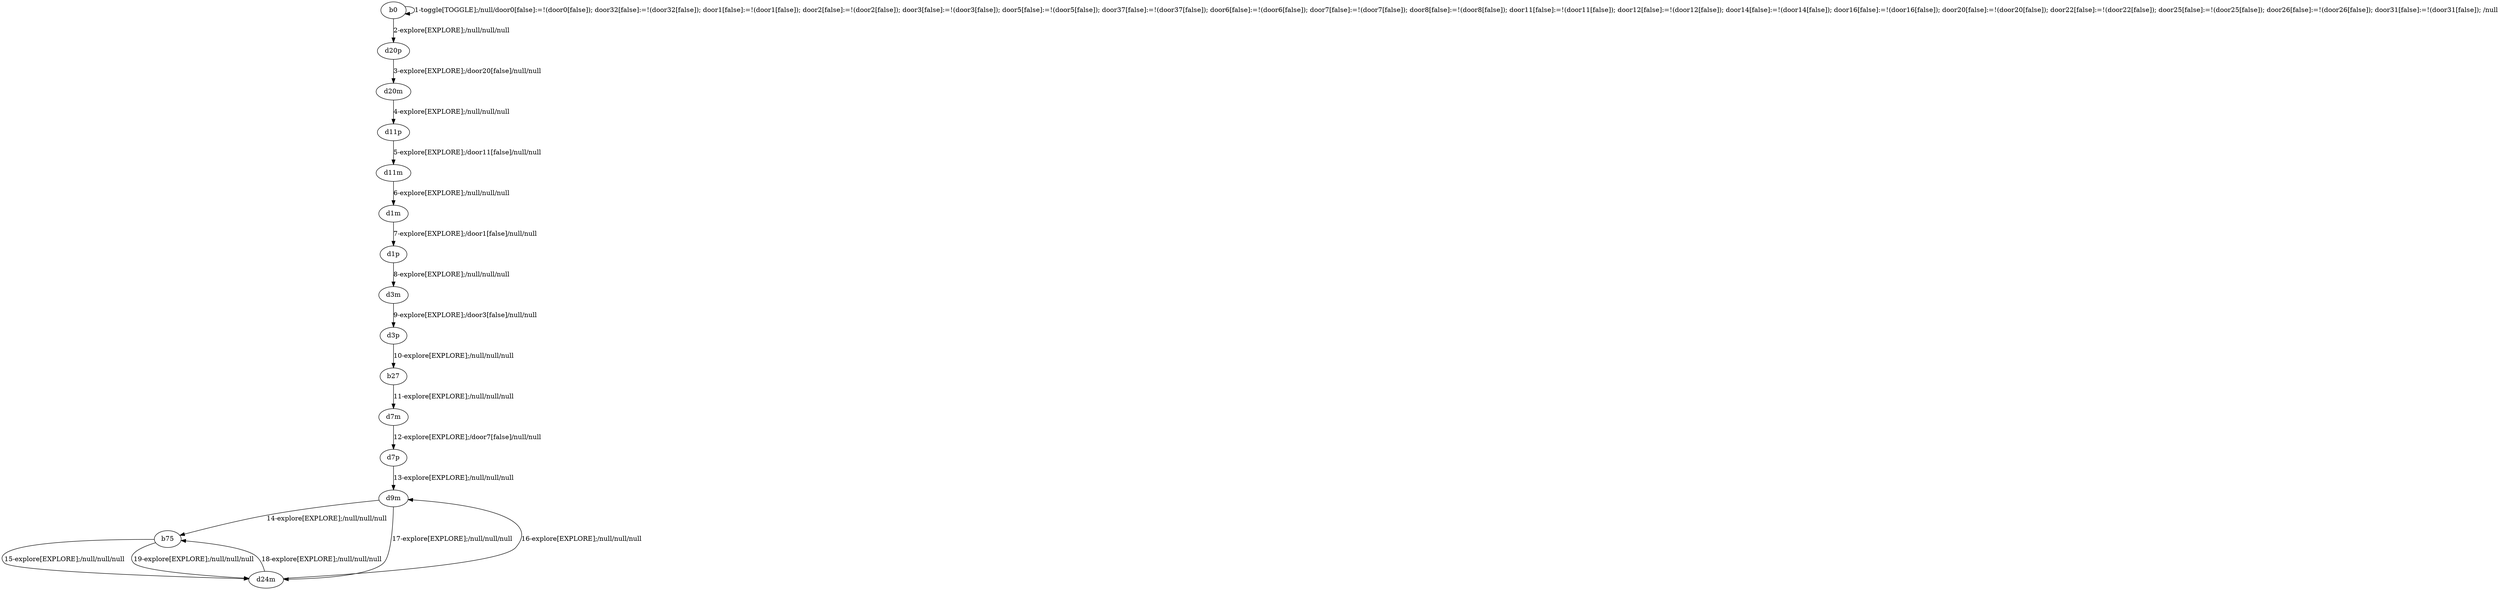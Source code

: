 # Total number of goals covered by this test: 2
# d24m --> b75
# d9m --> d24m

digraph g {
"b0" -> "b0" [label = "1-toggle[TOGGLE];/null/door0[false]:=!(door0[false]); door32[false]:=!(door32[false]); door1[false]:=!(door1[false]); door2[false]:=!(door2[false]); door3[false]:=!(door3[false]); door5[false]:=!(door5[false]); door37[false]:=!(door37[false]); door6[false]:=!(door6[false]); door7[false]:=!(door7[false]); door8[false]:=!(door8[false]); door11[false]:=!(door11[false]); door12[false]:=!(door12[false]); door14[false]:=!(door14[false]); door16[false]:=!(door16[false]); door20[false]:=!(door20[false]); door22[false]:=!(door22[false]); door25[false]:=!(door25[false]); door26[false]:=!(door26[false]); door31[false]:=!(door31[false]); /null"];
"b0" -> "d20p" [label = "2-explore[EXPLORE];/null/null/null"];
"d20p" -> "d20m" [label = "3-explore[EXPLORE];/door20[false]/null/null"];
"d20m" -> "d11p" [label = "4-explore[EXPLORE];/null/null/null"];
"d11p" -> "d11m" [label = "5-explore[EXPLORE];/door11[false]/null/null"];
"d11m" -> "d1m" [label = "6-explore[EXPLORE];/null/null/null"];
"d1m" -> "d1p" [label = "7-explore[EXPLORE];/door1[false]/null/null"];
"d1p" -> "d3m" [label = "8-explore[EXPLORE];/null/null/null"];
"d3m" -> "d3p" [label = "9-explore[EXPLORE];/door3[false]/null/null"];
"d3p" -> "b27" [label = "10-explore[EXPLORE];/null/null/null"];
"b27" -> "d7m" [label = "11-explore[EXPLORE];/null/null/null"];
"d7m" -> "d7p" [label = "12-explore[EXPLORE];/door7[false]/null/null"];
"d7p" -> "d9m" [label = "13-explore[EXPLORE];/null/null/null"];
"d9m" -> "b75" [label = "14-explore[EXPLORE];/null/null/null"];
"b75" -> "d24m" [label = "15-explore[EXPLORE];/null/null/null"];
"d24m" -> "d9m" [label = "16-explore[EXPLORE];/null/null/null"];
"d9m" -> "d24m" [label = "17-explore[EXPLORE];/null/null/null"];
"d24m" -> "b75" [label = "18-explore[EXPLORE];/null/null/null"];
"b75" -> "d24m" [label = "19-explore[EXPLORE];/null/null/null"];
}